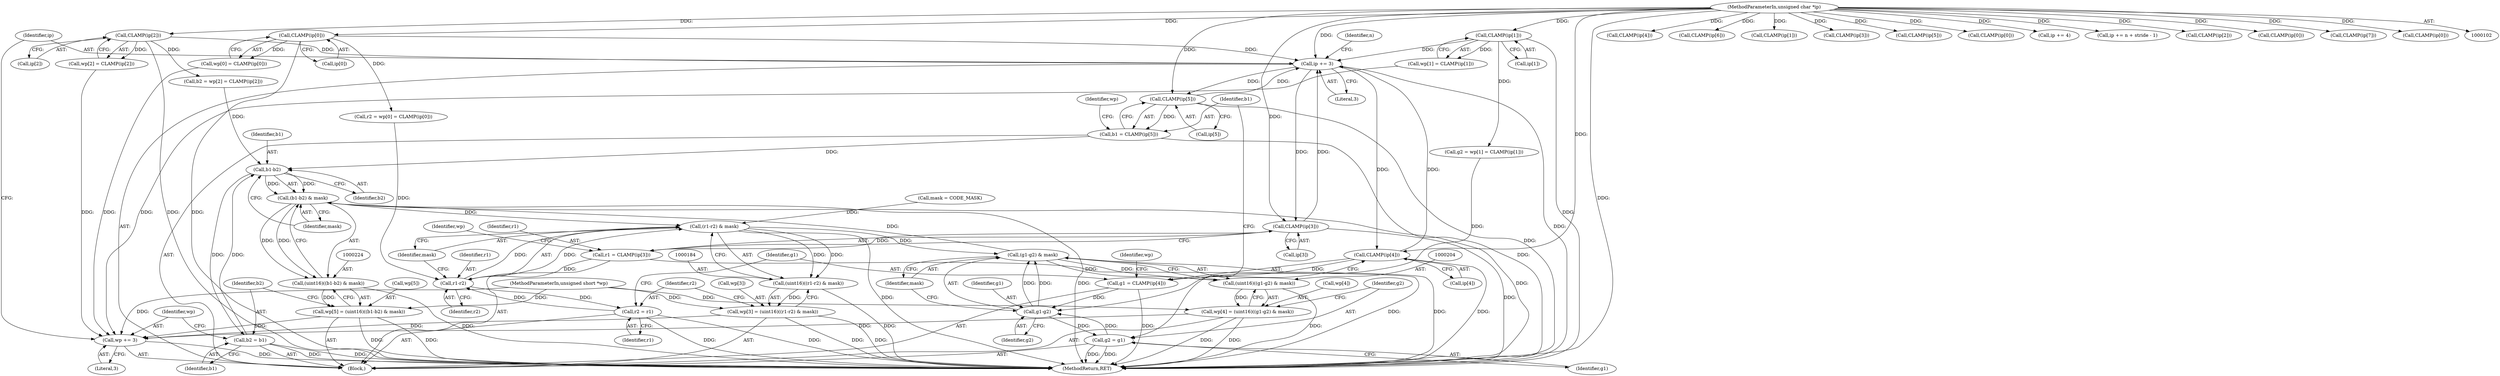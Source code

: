 digraph "0_libtiff_83a4b92815ea04969d494416eaae3d4c6b338e4a#diff-c8b4b355f9b5c06d585b23138e1c185f_0@pointer" {
"1000236" [label="(Call,ip += 3)"];
"1000158" [label="(Call,CLAMP(ip[2]))"];
"1000103" [label="(MethodParameterIn,unsigned char *ip)"];
"1000215" [label="(Call,CLAMP(ip[5]))"];
"1000236" [label="(Call,ip += 3)"];
"1000138" [label="(Call,CLAMP(ip[0]))"];
"1000195" [label="(Call,CLAMP(ip[4]))"];
"1000148" [label="(Call,CLAMP(ip[1]))"];
"1000175" [label="(Call,CLAMP(ip[3]))"];
"1000173" [label="(Call,r1 = CLAMP(ip[3]))"];
"1000186" [label="(Call,r1-r2)"];
"1000185" [label="(Call,(r1-r2) & mask)"];
"1000183" [label="(Call,(uint16)((r1-r2) & mask))"];
"1000179" [label="(Call,wp[3] = (uint16)((r1-r2) & mask))"];
"1000233" [label="(Call,wp += 3)"];
"1000205" [label="(Call,(g1-g2) & mask)"];
"1000203" [label="(Call,(uint16)((g1-g2) & mask))"];
"1000199" [label="(Call,wp[4] = (uint16)((g1-g2) & mask))"];
"1000225" [label="(Call,(b1-b2) & mask)"];
"1000223" [label="(Call,(uint16)((b1-b2) & mask))"];
"1000219" [label="(Call,wp[5] = (uint16)((b1-b2) & mask))"];
"1000190" [label="(Call,r2 = r1)"];
"1000193" [label="(Call,g1 = CLAMP(ip[4]))"];
"1000206" [label="(Call,g1-g2)"];
"1000210" [label="(Call,g2 = g1)"];
"1000213" [label="(Call,b1 = CLAMP(ip[5]))"];
"1000226" [label="(Call,b1-b2)"];
"1000230" [label="(Call,b2 = b1)"];
"1000298" [label="(Call,CLAMP(ip[4]))"];
"1000221" [label="(Identifier,wp)"];
"1000148" [label="(Call,CLAMP(ip[1]))"];
"1000179" [label="(Call,wp[3] = (uint16)((r1-r2) & mask))"];
"1000227" [label="(Identifier,b1)"];
"1000193" [label="(Call,g1 = CLAMP(ip[4]))"];
"1000174" [label="(Identifier,r1)"];
"1000230" [label="(Call,b2 = b1)"];
"1000235" [label="(Literal,3)"];
"1000209" [label="(Identifier,mask)"];
"1000103" [label="(MethodParameterIn,unsigned char *ip)"];
"1000185" [label="(Call,(r1-r2) & mask)"];
"1000194" [label="(Identifier,g1)"];
"1000208" [label="(Identifier,g2)"];
"1000173" [label="(Call,r1 = CLAMP(ip[3]))"];
"1000139" [label="(Call,ip[0])"];
"1000190" [label="(Call,r2 = r1)"];
"1000223" [label="(Call,(uint16)((b1-b2) & mask))"];
"1000445" [label="(MethodReturn,RET)"];
"1000138" [label="(Call,CLAMP(ip[0]))"];
"1000169" [label="(Block,)"];
"1000232" [label="(Identifier,b1)"];
"1000167" [label="(Identifier,n)"];
"1000338" [label="(Call,CLAMP(ip[6]))"];
"1000215" [label="(Call,CLAMP(ip[5]))"];
"1000196" [label="(Call,ip[4])"];
"1000181" [label="(Identifier,wp)"];
"1000212" [label="(Identifier,g1)"];
"1000261" [label="(Call,CLAMP(ip[1]))"];
"1000225" [label="(Call,(b1-b2) & mask)"];
"1000191" [label="(Identifier,r2)"];
"1000281" [label="(Call,CLAMP(ip[3]))"];
"1000195" [label="(Call,CLAMP(ip[4]))"];
"1000318" [label="(Call,CLAMP(ip[5]))"];
"1000237" [label="(Identifier,ip)"];
"1000203" [label="(Call,(uint16)((g1-g2) & mask))"];
"1000192" [label="(Identifier,r1)"];
"1000251" [label="(Call,CLAMP(ip[0]))"];
"1000379" [label="(Call,ip += 4)"];
"1000205" [label="(Call,(g1-g2) & mask)"];
"1000158" [label="(Call,CLAMP(ip[2]))"];
"1000236" [label="(Call,ip += 3)"];
"1000149" [label="(Call,ip[1])"];
"1000210" [label="(Call,g2 = g1)"];
"1000154" [label="(Call,wp[2] = CLAMP(ip[2]))"];
"1000180" [label="(Call,wp[3])"];
"1000201" [label="(Identifier,wp)"];
"1000134" [label="(Call,wp[0] = CLAMP(ip[0]))"];
"1000214" [label="(Identifier,b1)"];
"1000228" [label="(Identifier,b2)"];
"1000219" [label="(Call,wp[5] = (uint16)((b1-b2) & mask))"];
"1000229" [label="(Identifier,mask)"];
"1000391" [label="(Call,ip += n + stride - 1)"];
"1000189" [label="(Identifier,mask)"];
"1000142" [label="(Call,g2 = wp[1] = CLAMP(ip[1]))"];
"1000231" [label="(Identifier,b2)"];
"1000159" [label="(Call,ip[2])"];
"1000152" [label="(Call,b2 = wp[2] = CLAMP(ip[2]))"];
"1000238" [label="(Literal,3)"];
"1000119" [label="(Call,mask = CODE_MASK)"];
"1000183" [label="(Call,(uint16)((r1-r2) & mask))"];
"1000206" [label="(Call,g1-g2)"];
"1000211" [label="(Identifier,g2)"];
"1000233" [label="(Call,wp += 3)"];
"1000106" [label="(MethodParameterIn,unsigned short *wp)"];
"1000271" [label="(Call,CLAMP(ip[2]))"];
"1000186" [label="(Call,r1-r2)"];
"1000213" [label="(Call,b1 = CLAMP(ip[5]))"];
"1000226" [label="(Call,b1-b2)"];
"1000216" [label="(Call,ip[5])"];
"1000439" [label="(Call,CLAMP(ip[0]))"];
"1000132" [label="(Call,r2 = wp[0] = CLAMP(ip[0]))"];
"1000358" [label="(Call,CLAMP(ip[7]))"];
"1000199" [label="(Call,wp[4] = (uint16)((g1-g2) & mask))"];
"1000144" [label="(Call,wp[1] = CLAMP(ip[1]))"];
"1000188" [label="(Identifier,r2)"];
"1000234" [label="(Identifier,wp)"];
"1000187" [label="(Identifier,r1)"];
"1000200" [label="(Call,wp[4])"];
"1000220" [label="(Call,wp[5])"];
"1000207" [label="(Identifier,g1)"];
"1000175" [label="(Call,CLAMP(ip[3]))"];
"1000176" [label="(Call,ip[3])"];
"1000412" [label="(Call,CLAMP(ip[0]))"];
"1000236" -> "1000169"  [label="AST: "];
"1000236" -> "1000238"  [label="CFG: "];
"1000237" -> "1000236"  [label="AST: "];
"1000238" -> "1000236"  [label="AST: "];
"1000167" -> "1000236"  [label="CFG: "];
"1000236" -> "1000445"  [label="DDG: "];
"1000236" -> "1000175"  [label="DDG: "];
"1000236" -> "1000195"  [label="DDG: "];
"1000236" -> "1000215"  [label="DDG: "];
"1000158" -> "1000236"  [label="DDG: "];
"1000215" -> "1000236"  [label="DDG: "];
"1000138" -> "1000236"  [label="DDG: "];
"1000195" -> "1000236"  [label="DDG: "];
"1000148" -> "1000236"  [label="DDG: "];
"1000175" -> "1000236"  [label="DDG: "];
"1000103" -> "1000236"  [label="DDG: "];
"1000158" -> "1000154"  [label="AST: "];
"1000158" -> "1000159"  [label="CFG: "];
"1000159" -> "1000158"  [label="AST: "];
"1000154" -> "1000158"  [label="CFG: "];
"1000158" -> "1000445"  [label="DDG: "];
"1000158" -> "1000152"  [label="DDG: "];
"1000158" -> "1000154"  [label="DDG: "];
"1000103" -> "1000158"  [label="DDG: "];
"1000103" -> "1000102"  [label="AST: "];
"1000103" -> "1000445"  [label="DDG: "];
"1000103" -> "1000138"  [label="DDG: "];
"1000103" -> "1000148"  [label="DDG: "];
"1000103" -> "1000175"  [label="DDG: "];
"1000103" -> "1000195"  [label="DDG: "];
"1000103" -> "1000215"  [label="DDG: "];
"1000103" -> "1000251"  [label="DDG: "];
"1000103" -> "1000261"  [label="DDG: "];
"1000103" -> "1000271"  [label="DDG: "];
"1000103" -> "1000281"  [label="DDG: "];
"1000103" -> "1000298"  [label="DDG: "];
"1000103" -> "1000318"  [label="DDG: "];
"1000103" -> "1000338"  [label="DDG: "];
"1000103" -> "1000358"  [label="DDG: "];
"1000103" -> "1000379"  [label="DDG: "];
"1000103" -> "1000391"  [label="DDG: "];
"1000103" -> "1000412"  [label="DDG: "];
"1000103" -> "1000439"  [label="DDG: "];
"1000215" -> "1000213"  [label="AST: "];
"1000215" -> "1000216"  [label="CFG: "];
"1000216" -> "1000215"  [label="AST: "];
"1000213" -> "1000215"  [label="CFG: "];
"1000215" -> "1000445"  [label="DDG: "];
"1000215" -> "1000213"  [label="DDG: "];
"1000138" -> "1000134"  [label="AST: "];
"1000138" -> "1000139"  [label="CFG: "];
"1000139" -> "1000138"  [label="AST: "];
"1000134" -> "1000138"  [label="CFG: "];
"1000138" -> "1000445"  [label="DDG: "];
"1000138" -> "1000132"  [label="DDG: "];
"1000138" -> "1000134"  [label="DDG: "];
"1000195" -> "1000193"  [label="AST: "];
"1000195" -> "1000196"  [label="CFG: "];
"1000196" -> "1000195"  [label="AST: "];
"1000193" -> "1000195"  [label="CFG: "];
"1000195" -> "1000445"  [label="DDG: "];
"1000195" -> "1000193"  [label="DDG: "];
"1000148" -> "1000144"  [label="AST: "];
"1000148" -> "1000149"  [label="CFG: "];
"1000149" -> "1000148"  [label="AST: "];
"1000144" -> "1000148"  [label="CFG: "];
"1000148" -> "1000445"  [label="DDG: "];
"1000148" -> "1000142"  [label="DDG: "];
"1000148" -> "1000144"  [label="DDG: "];
"1000175" -> "1000173"  [label="AST: "];
"1000175" -> "1000176"  [label="CFG: "];
"1000176" -> "1000175"  [label="AST: "];
"1000173" -> "1000175"  [label="CFG: "];
"1000175" -> "1000445"  [label="DDG: "];
"1000175" -> "1000173"  [label="DDG: "];
"1000173" -> "1000169"  [label="AST: "];
"1000174" -> "1000173"  [label="AST: "];
"1000181" -> "1000173"  [label="CFG: "];
"1000173" -> "1000445"  [label="DDG: "];
"1000173" -> "1000186"  [label="DDG: "];
"1000186" -> "1000185"  [label="AST: "];
"1000186" -> "1000188"  [label="CFG: "];
"1000187" -> "1000186"  [label="AST: "];
"1000188" -> "1000186"  [label="AST: "];
"1000189" -> "1000186"  [label="CFG: "];
"1000186" -> "1000185"  [label="DDG: "];
"1000186" -> "1000185"  [label="DDG: "];
"1000190" -> "1000186"  [label="DDG: "];
"1000132" -> "1000186"  [label="DDG: "];
"1000186" -> "1000190"  [label="DDG: "];
"1000185" -> "1000183"  [label="AST: "];
"1000185" -> "1000189"  [label="CFG: "];
"1000189" -> "1000185"  [label="AST: "];
"1000183" -> "1000185"  [label="CFG: "];
"1000185" -> "1000445"  [label="DDG: "];
"1000185" -> "1000183"  [label="DDG: "];
"1000185" -> "1000183"  [label="DDG: "];
"1000225" -> "1000185"  [label="DDG: "];
"1000119" -> "1000185"  [label="DDG: "];
"1000185" -> "1000205"  [label="DDG: "];
"1000183" -> "1000179"  [label="AST: "];
"1000184" -> "1000183"  [label="AST: "];
"1000179" -> "1000183"  [label="CFG: "];
"1000183" -> "1000445"  [label="DDG: "];
"1000183" -> "1000179"  [label="DDG: "];
"1000179" -> "1000169"  [label="AST: "];
"1000180" -> "1000179"  [label="AST: "];
"1000191" -> "1000179"  [label="CFG: "];
"1000179" -> "1000445"  [label="DDG: "];
"1000179" -> "1000445"  [label="DDG: "];
"1000106" -> "1000179"  [label="DDG: "];
"1000179" -> "1000233"  [label="DDG: "];
"1000233" -> "1000169"  [label="AST: "];
"1000233" -> "1000235"  [label="CFG: "];
"1000234" -> "1000233"  [label="AST: "];
"1000235" -> "1000233"  [label="AST: "];
"1000237" -> "1000233"  [label="CFG: "];
"1000233" -> "1000445"  [label="DDG: "];
"1000199" -> "1000233"  [label="DDG: "];
"1000154" -> "1000233"  [label="DDG: "];
"1000134" -> "1000233"  [label="DDG: "];
"1000144" -> "1000233"  [label="DDG: "];
"1000219" -> "1000233"  [label="DDG: "];
"1000106" -> "1000233"  [label="DDG: "];
"1000205" -> "1000203"  [label="AST: "];
"1000205" -> "1000209"  [label="CFG: "];
"1000206" -> "1000205"  [label="AST: "];
"1000209" -> "1000205"  [label="AST: "];
"1000203" -> "1000205"  [label="CFG: "];
"1000205" -> "1000445"  [label="DDG: "];
"1000205" -> "1000203"  [label="DDG: "];
"1000205" -> "1000203"  [label="DDG: "];
"1000206" -> "1000205"  [label="DDG: "];
"1000206" -> "1000205"  [label="DDG: "];
"1000205" -> "1000225"  [label="DDG: "];
"1000203" -> "1000199"  [label="AST: "];
"1000204" -> "1000203"  [label="AST: "];
"1000199" -> "1000203"  [label="CFG: "];
"1000203" -> "1000445"  [label="DDG: "];
"1000203" -> "1000199"  [label="DDG: "];
"1000199" -> "1000169"  [label="AST: "];
"1000200" -> "1000199"  [label="AST: "];
"1000211" -> "1000199"  [label="CFG: "];
"1000199" -> "1000445"  [label="DDG: "];
"1000199" -> "1000445"  [label="DDG: "];
"1000106" -> "1000199"  [label="DDG: "];
"1000225" -> "1000223"  [label="AST: "];
"1000225" -> "1000229"  [label="CFG: "];
"1000226" -> "1000225"  [label="AST: "];
"1000229" -> "1000225"  [label="AST: "];
"1000223" -> "1000225"  [label="CFG: "];
"1000225" -> "1000445"  [label="DDG: "];
"1000225" -> "1000445"  [label="DDG: "];
"1000225" -> "1000223"  [label="DDG: "];
"1000225" -> "1000223"  [label="DDG: "];
"1000226" -> "1000225"  [label="DDG: "];
"1000226" -> "1000225"  [label="DDG: "];
"1000223" -> "1000219"  [label="AST: "];
"1000224" -> "1000223"  [label="AST: "];
"1000219" -> "1000223"  [label="CFG: "];
"1000223" -> "1000445"  [label="DDG: "];
"1000223" -> "1000219"  [label="DDG: "];
"1000219" -> "1000169"  [label="AST: "];
"1000220" -> "1000219"  [label="AST: "];
"1000231" -> "1000219"  [label="CFG: "];
"1000219" -> "1000445"  [label="DDG: "];
"1000219" -> "1000445"  [label="DDG: "];
"1000106" -> "1000219"  [label="DDG: "];
"1000190" -> "1000169"  [label="AST: "];
"1000190" -> "1000192"  [label="CFG: "];
"1000191" -> "1000190"  [label="AST: "];
"1000192" -> "1000190"  [label="AST: "];
"1000194" -> "1000190"  [label="CFG: "];
"1000190" -> "1000445"  [label="DDG: "];
"1000190" -> "1000445"  [label="DDG: "];
"1000193" -> "1000169"  [label="AST: "];
"1000194" -> "1000193"  [label="AST: "];
"1000201" -> "1000193"  [label="CFG: "];
"1000193" -> "1000445"  [label="DDG: "];
"1000193" -> "1000206"  [label="DDG: "];
"1000206" -> "1000208"  [label="CFG: "];
"1000207" -> "1000206"  [label="AST: "];
"1000208" -> "1000206"  [label="AST: "];
"1000209" -> "1000206"  [label="CFG: "];
"1000210" -> "1000206"  [label="DDG: "];
"1000142" -> "1000206"  [label="DDG: "];
"1000206" -> "1000210"  [label="DDG: "];
"1000210" -> "1000169"  [label="AST: "];
"1000210" -> "1000212"  [label="CFG: "];
"1000211" -> "1000210"  [label="AST: "];
"1000212" -> "1000210"  [label="AST: "];
"1000214" -> "1000210"  [label="CFG: "];
"1000210" -> "1000445"  [label="DDG: "];
"1000210" -> "1000445"  [label="DDG: "];
"1000213" -> "1000169"  [label="AST: "];
"1000214" -> "1000213"  [label="AST: "];
"1000221" -> "1000213"  [label="CFG: "];
"1000213" -> "1000445"  [label="DDG: "];
"1000213" -> "1000226"  [label="DDG: "];
"1000226" -> "1000228"  [label="CFG: "];
"1000227" -> "1000226"  [label="AST: "];
"1000228" -> "1000226"  [label="AST: "];
"1000229" -> "1000226"  [label="CFG: "];
"1000152" -> "1000226"  [label="DDG: "];
"1000230" -> "1000226"  [label="DDG: "];
"1000226" -> "1000230"  [label="DDG: "];
"1000230" -> "1000169"  [label="AST: "];
"1000230" -> "1000232"  [label="CFG: "];
"1000231" -> "1000230"  [label="AST: "];
"1000232" -> "1000230"  [label="AST: "];
"1000234" -> "1000230"  [label="CFG: "];
"1000230" -> "1000445"  [label="DDG: "];
"1000230" -> "1000445"  [label="DDG: "];
}
